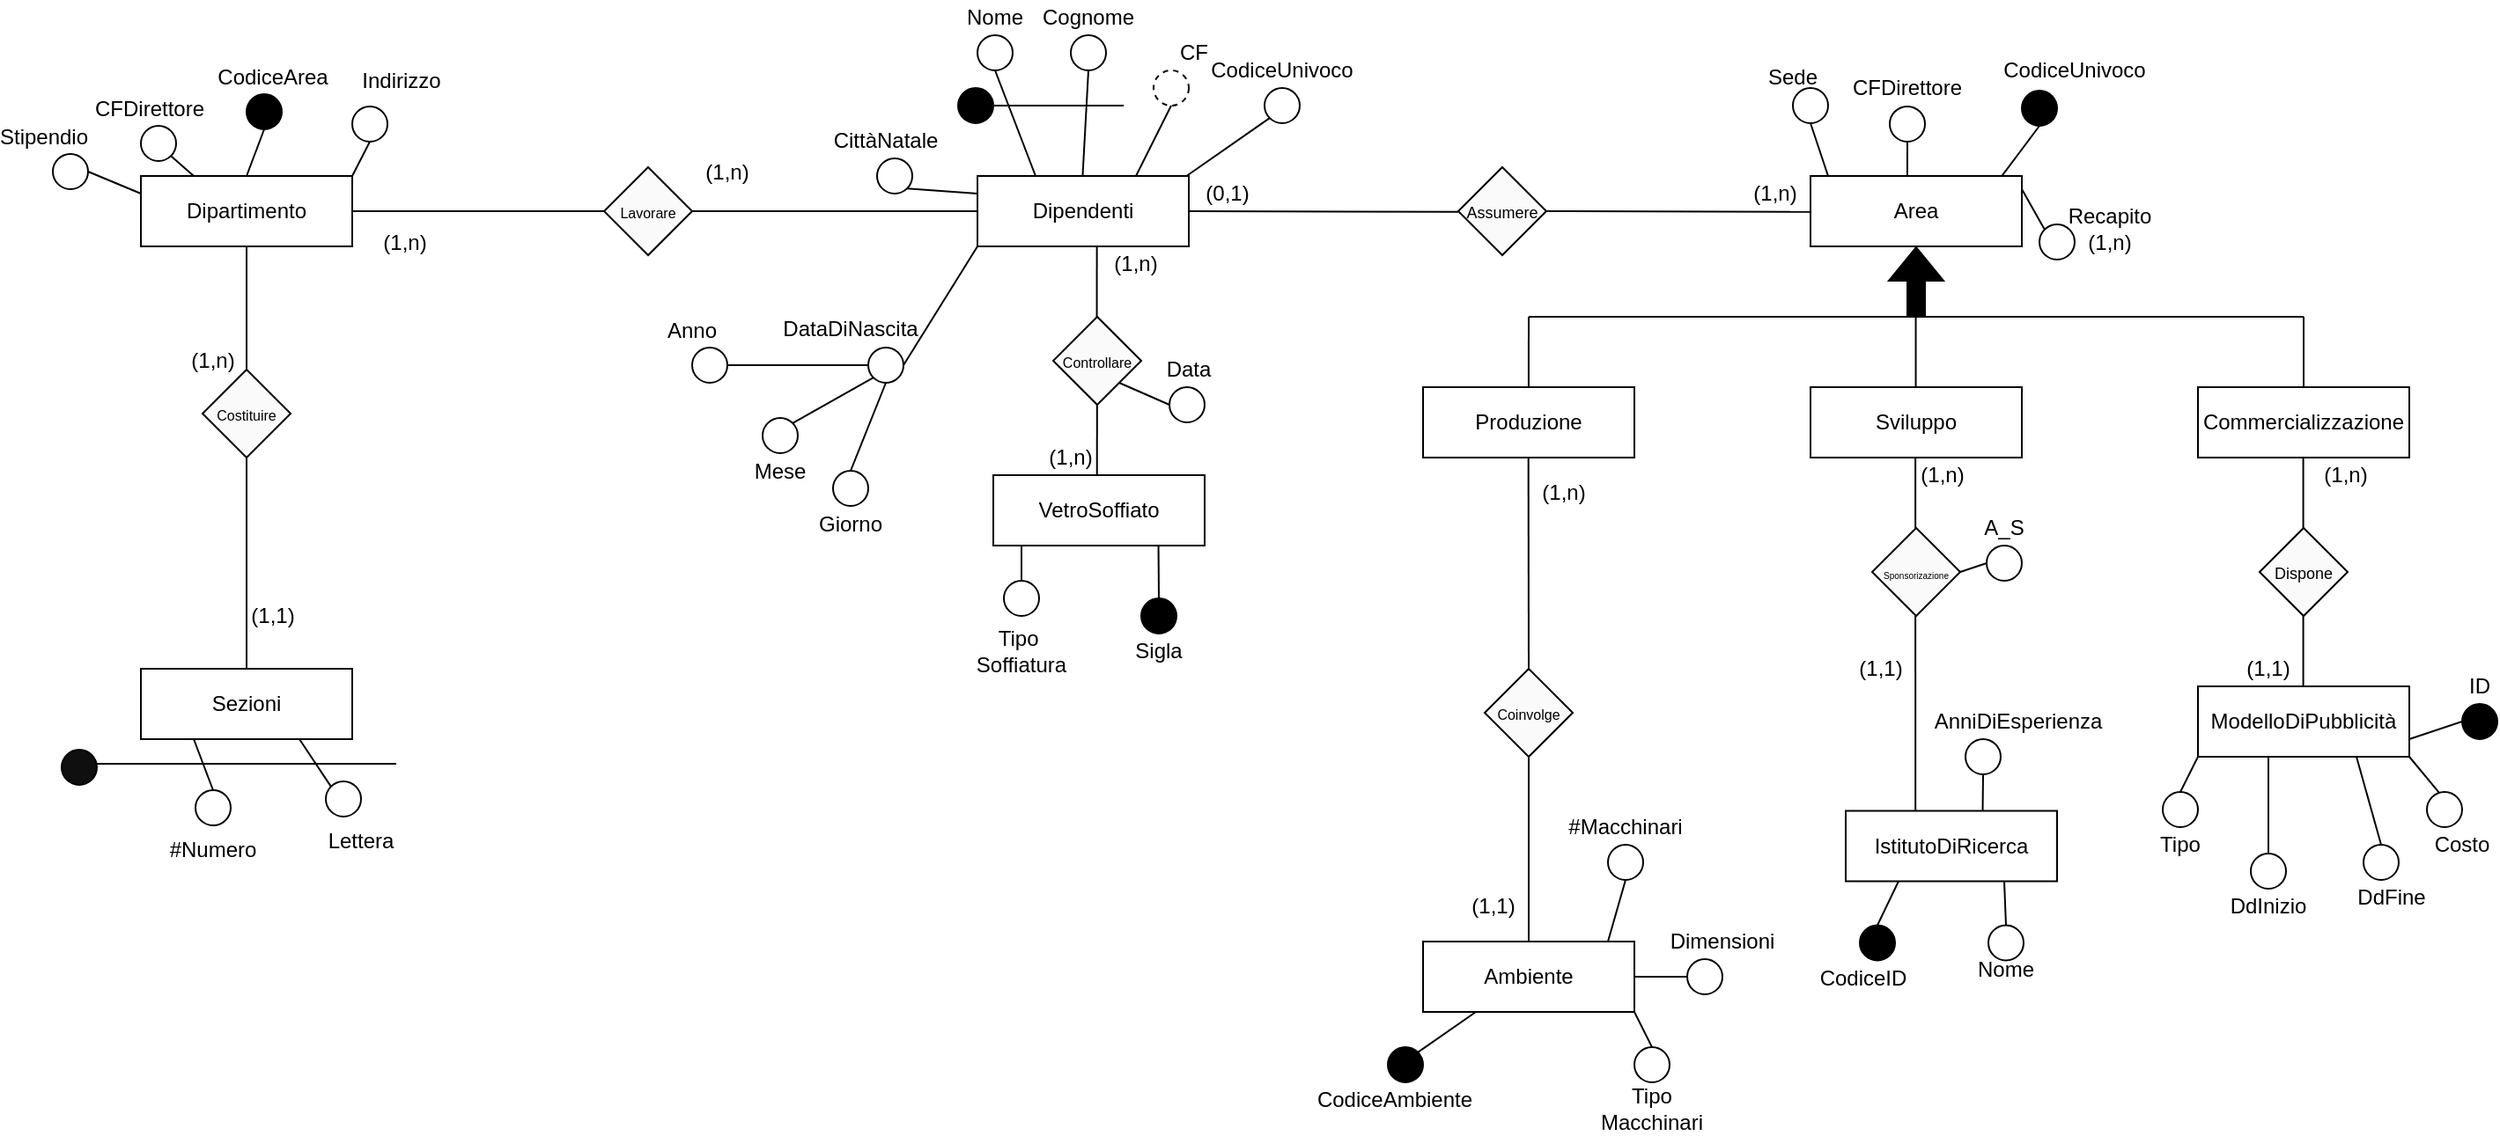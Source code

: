 <mxfile version="16.5.3" type="device"><diagram id="fbipZfaixxT9TkUEs5Yq" name="Page-1"><mxGraphModel dx="2932" dy="539" grid="1" gridSize="10" guides="1" tooltips="1" connect="1" arrows="1" fold="1" page="1" pageScale="1" pageWidth="827" pageHeight="1169" math="0" shadow="0"><root><mxCell id="0"/><mxCell id="1" parent="0"/><mxCell id="MpFW2lkKDqSgX8BJWBbx-1" value="Area" style="rounded=0;whiteSpace=wrap;html=1;" parent="1" vertex="1"><mxGeometry x="-228" y="230" width="120" height="40" as="geometry"/></mxCell><mxCell id="MpFW2lkKDqSgX8BJWBbx-2" value="" style="endArrow=none;html=1;rounded=0;exitX=0.906;exitY=-0.001;exitDx=0;exitDy=0;entryX=0.5;entryY=1;entryDx=0;entryDy=0;exitPerimeter=0;" parent="1" source="MpFW2lkKDqSgX8BJWBbx-1" target="MpFW2lkKDqSgX8BJWBbx-9" edge="1"><mxGeometry width="50" height="50" relative="1" as="geometry"><mxPoint x="-178" y="230" as="sourcePoint"/><mxPoint x="-168" y="200" as="targetPoint"/></mxGeometry></mxCell><mxCell id="MpFW2lkKDqSgX8BJWBbx-3" value="" style="endArrow=none;html=1;rounded=0;entryX=0.5;entryY=1;entryDx=0;entryDy=0;" parent="1" target="MpFW2lkKDqSgX8BJWBbx-8" edge="1"><mxGeometry width="50" height="50" relative="1" as="geometry"><mxPoint x="-218" y="230" as="sourcePoint"/><mxPoint x="-218" y="200" as="targetPoint"/></mxGeometry></mxCell><mxCell id="MpFW2lkKDqSgX8BJWBbx-8" value="" style="ellipse;whiteSpace=wrap;html=1;aspect=fixed;" parent="1" vertex="1"><mxGeometry x="-238" y="180" width="20" height="20" as="geometry"/></mxCell><mxCell id="MpFW2lkKDqSgX8BJWBbx-9" value="" style="ellipse;whiteSpace=wrap;html=1;aspect=fixed;fillColor=#000000;" parent="1" vertex="1"><mxGeometry x="-108" y="181.5" width="20" height="20" as="geometry"/></mxCell><mxCell id="MpFW2lkKDqSgX8BJWBbx-11" value="CodiceUnivoco" style="text;html=1;strokeColor=none;fillColor=none;align=center;verticalAlign=middle;whiteSpace=wrap;rounded=0;" parent="1" vertex="1"><mxGeometry x="-88" y="160" width="20" height="20" as="geometry"/></mxCell><mxCell id="MpFW2lkKDqSgX8BJWBbx-12" value="Sede" style="text;html=1;strokeColor=none;fillColor=none;align=center;verticalAlign=middle;whiteSpace=wrap;rounded=0;" parent="1" vertex="1"><mxGeometry x="-248" y="163.5" width="20" height="20" as="geometry"/></mxCell><mxCell id="MpFW2lkKDqSgX8BJWBbx-13" value="" style="shape=flexArrow;endArrow=classic;html=1;rounded=0;entryX=0.5;entryY=1;entryDx=0;entryDy=0;fillColor=#000000;" parent="1" target="MpFW2lkKDqSgX8BJWBbx-1" edge="1"><mxGeometry width="50" height="50" relative="1" as="geometry"><mxPoint x="-168" y="310" as="sourcePoint"/><mxPoint x="-98" y="260" as="targetPoint"/></mxGeometry></mxCell><mxCell id="MpFW2lkKDqSgX8BJWBbx-14" value="" style="endArrow=none;html=1;rounded=0;fillColor=#000000;" parent="1" edge="1"><mxGeometry width="50" height="50" relative="1" as="geometry"><mxPoint x="-388" y="310" as="sourcePoint"/><mxPoint x="52" y="310" as="targetPoint"/></mxGeometry></mxCell><mxCell id="MpFW2lkKDqSgX8BJWBbx-17" value="" style="endArrow=none;html=1;rounded=0;fillColor=#000000;exitX=0.5;exitY=0;exitDx=0;exitDy=0;startArrow=none;" parent="1" source="MpFW2lkKDqSgX8BJWBbx-24" edge="1"><mxGeometry width="50" height="50" relative="1" as="geometry"><mxPoint x="-388.17" y="430" as="sourcePoint"/><mxPoint x="-388.17" y="390" as="targetPoint"/></mxGeometry></mxCell><mxCell id="MpFW2lkKDqSgX8BJWBbx-18" value="" style="endArrow=none;html=1;rounded=0;fillColor=#000000;" parent="1" edge="1"><mxGeometry width="50" height="50" relative="1" as="geometry"><mxPoint x="52" y="350" as="sourcePoint"/><mxPoint x="52" y="310" as="targetPoint"/></mxGeometry></mxCell><mxCell id="MpFW2lkKDqSgX8BJWBbx-19" value="" style="endArrow=none;html=1;rounded=0;fillColor=#000000;" parent="1" edge="1"><mxGeometry width="50" height="50" relative="1" as="geometry"><mxPoint x="-168.22" y="350" as="sourcePoint"/><mxPoint x="-168.22" y="310" as="targetPoint"/></mxGeometry></mxCell><mxCell id="MpFW2lkKDqSgX8BJWBbx-20" value="Commercializzazione" style="rounded=0;whiteSpace=wrap;html=1;" parent="1" vertex="1"><mxGeometry x="-8" y="350" width="120" height="40" as="geometry"/></mxCell><mxCell id="MpFW2lkKDqSgX8BJWBbx-21" value="Sviluppo" style="rounded=0;whiteSpace=wrap;html=1;" parent="1" vertex="1"><mxGeometry x="-228" y="350" width="120" height="40" as="geometry"/></mxCell><mxCell id="MpFW2lkKDqSgX8BJWBbx-22" value="Produzione" style="rounded=0;whiteSpace=wrap;html=1;" parent="1" vertex="1"><mxGeometry x="-448" y="350" width="120" height="40" as="geometry"/></mxCell><mxCell id="MpFW2lkKDqSgX8BJWBbx-23" value="" style="endArrow=none;html=1;rounded=0;fillColor=#000000;" parent="1" edge="1"><mxGeometry width="50" height="50" relative="1" as="geometry"><mxPoint x="-388.04" y="350" as="sourcePoint"/><mxPoint x="-388" y="310" as="targetPoint"/></mxGeometry></mxCell><mxCell id="MpFW2lkKDqSgX8BJWBbx-67" value="(1,n)" style="text;html=1;strokeColor=none;fillColor=none;align=center;verticalAlign=middle;whiteSpace=wrap;rounded=0;" parent="1" vertex="1"><mxGeometry x="-378" y="400" width="20" height="20" as="geometry"/></mxCell><mxCell id="MpFW2lkKDqSgX8BJWBbx-68" value="" style="endArrow=none;html=1;rounded=0;fillColor=#000000;" parent="1" edge="1"><mxGeometry width="50" height="50" relative="1" as="geometry"><mxPoint x="-168.43" y="430" as="sourcePoint"/><mxPoint x="-168.43" y="390" as="targetPoint"/></mxGeometry></mxCell><mxCell id="MpFW2lkKDqSgX8BJWBbx-69" value="&lt;font style=&quot;font-size: 5px&quot;&gt;Sponsorizazione&lt;/font&gt;" style="rhombus;whiteSpace=wrap;html=1;fillColor=#FAFAFA;" parent="1" vertex="1"><mxGeometry x="-193" y="430" width="50" height="50" as="geometry"/></mxCell><mxCell id="MpFW2lkKDqSgX8BJWBbx-70" value="" style="endArrow=none;html=1;rounded=0;fillColor=#000000;exitX=0.33;exitY=0.004;exitDx=0;exitDy=0;exitPerimeter=0;" parent="1" source="BJ5CEYE33dWQZJCNeNjV-1" edge="1"><mxGeometry width="50" height="50" relative="1" as="geometry"><mxPoint x="-168.43" y="520" as="sourcePoint"/><mxPoint x="-168.43" y="480" as="targetPoint"/></mxGeometry></mxCell><mxCell id="MpFW2lkKDqSgX8BJWBbx-75" value="" style="ellipse;whiteSpace=wrap;html=1;aspect=fixed;" parent="1" vertex="1"><mxGeometry x="-128" y="440" width="20" height="20" as="geometry"/></mxCell><mxCell id="MpFW2lkKDqSgX8BJWBbx-76" value="A_S" style="text;html=1;strokeColor=none;fillColor=none;align=center;verticalAlign=middle;whiteSpace=wrap;rounded=0;" parent="1" vertex="1"><mxGeometry x="-128" y="420" width="20" height="20" as="geometry"/></mxCell><mxCell id="MpFW2lkKDqSgX8BJWBbx-78" value="(1,1)" style="text;html=1;strokeColor=none;fillColor=none;align=center;verticalAlign=middle;whiteSpace=wrap;rounded=0;" parent="1" vertex="1"><mxGeometry x="-198" y="500" width="20" height="20" as="geometry"/></mxCell><mxCell id="MpFW2lkKDqSgX8BJWBbx-79" value="(1,n)" style="text;html=1;strokeColor=none;fillColor=none;align=center;verticalAlign=middle;whiteSpace=wrap;rounded=0;" parent="1" vertex="1"><mxGeometry x="-163" y="390" width="20" height="20" as="geometry"/></mxCell><mxCell id="MpFW2lkKDqSgX8BJWBbx-80" value="" style="endArrow=none;html=1;rounded=0;fillColor=#000000;" parent="1" edge="1"><mxGeometry width="50" height="50" relative="1" as="geometry"><mxPoint x="51.79" y="430" as="sourcePoint"/><mxPoint x="51.79" y="390" as="targetPoint"/></mxGeometry></mxCell><mxCell id="MpFW2lkKDqSgX8BJWBbx-81" value="&lt;font style=&quot;font-size: 9px&quot;&gt;Dispone&lt;/font&gt;" style="rhombus;whiteSpace=wrap;html=1;fillColor=#FAFAFA;" parent="1" vertex="1"><mxGeometry x="27" y="430" width="50" height="50" as="geometry"/></mxCell><mxCell id="MpFW2lkKDqSgX8BJWBbx-82" value="" style="endArrow=none;html=1;rounded=0;fillColor=#000000;" parent="1" edge="1"><mxGeometry width="50" height="50" relative="1" as="geometry"><mxPoint x="51.79" y="520" as="sourcePoint"/><mxPoint x="51.79" y="480" as="targetPoint"/></mxGeometry></mxCell><mxCell id="MpFW2lkKDqSgX8BJWBbx-83" value="ModelloDiPubblicità" style="rounded=0;whiteSpace=wrap;html=1;" parent="1" vertex="1"><mxGeometry x="-8" y="520" width="120" height="40" as="geometry"/></mxCell><mxCell id="MpFW2lkKDqSgX8BJWBbx-84" value="" style="ellipse;whiteSpace=wrap;html=1;aspect=fixed;" parent="1" vertex="1"><mxGeometry x="-28" y="580" width="20" height="20" as="geometry"/></mxCell><mxCell id="MpFW2lkKDqSgX8BJWBbx-85" value="" style="ellipse;whiteSpace=wrap;html=1;aspect=fixed;" parent="1" vertex="1"><mxGeometry x="22" y="615" width="20" height="20" as="geometry"/></mxCell><mxCell id="MpFW2lkKDqSgX8BJWBbx-86" value="" style="ellipse;whiteSpace=wrap;html=1;aspect=fixed;" parent="1" vertex="1"><mxGeometry x="86" y="610" width="20" height="20" as="geometry"/></mxCell><mxCell id="MpFW2lkKDqSgX8BJWBbx-87" value="" style="ellipse;whiteSpace=wrap;html=1;aspect=fixed;" parent="1" vertex="1"><mxGeometry x="122" y="580" width="20" height="20" as="geometry"/></mxCell><mxCell id="MpFW2lkKDqSgX8BJWBbx-89" value="" style="endArrow=none;html=1;rounded=0;fillColor=#000000;entryX=0;entryY=1;entryDx=0;entryDy=0;exitX=0.5;exitY=0;exitDx=0;exitDy=0;" parent="1" edge="1"><mxGeometry width="50" height="50" relative="1" as="geometry"><mxPoint x="-18" y="580" as="sourcePoint"/><mxPoint x="-8" y="560" as="targetPoint"/></mxGeometry></mxCell><mxCell id="MpFW2lkKDqSgX8BJWBbx-90" value="" style="endArrow=none;html=1;rounded=0;fillColor=#000000;exitX=0.5;exitY=0;exitDx=0;exitDy=0;" parent="1" source="MpFW2lkKDqSgX8BJWBbx-85" edge="1"><mxGeometry width="50" height="50" relative="1" as="geometry"><mxPoint x="-8" y="590" as="sourcePoint"/><mxPoint x="32" y="560" as="targetPoint"/></mxGeometry></mxCell><mxCell id="MpFW2lkKDqSgX8BJWBbx-91" value="" style="endArrow=none;html=1;rounded=0;fillColor=#000000;entryX=0.75;entryY=1;entryDx=0;entryDy=0;exitX=0.5;exitY=0;exitDx=0;exitDy=0;" parent="1" source="MpFW2lkKDqSgX8BJWBbx-86" target="MpFW2lkKDqSgX8BJWBbx-83" edge="1"><mxGeometry width="50" height="50" relative="1" as="geometry"><mxPoint x="2" y="600" as="sourcePoint"/><mxPoint x="12" y="580" as="targetPoint"/></mxGeometry></mxCell><mxCell id="MpFW2lkKDqSgX8BJWBbx-92" value="" style="endArrow=none;html=1;rounded=0;fillColor=#000000;entryX=1;entryY=1;entryDx=0;entryDy=0;exitX=0.352;exitY=0.028;exitDx=0;exitDy=0;exitPerimeter=0;" parent="1" source="MpFW2lkKDqSgX8BJWBbx-87" target="MpFW2lkKDqSgX8BJWBbx-83" edge="1"><mxGeometry width="50" height="50" relative="1" as="geometry"><mxPoint x="12" y="610" as="sourcePoint"/><mxPoint x="22" y="590" as="targetPoint"/></mxGeometry></mxCell><mxCell id="MpFW2lkKDqSgX8BJWBbx-93" value="Tipo" style="text;html=1;strokeColor=none;fillColor=none;align=center;verticalAlign=middle;whiteSpace=wrap;rounded=0;" parent="1" vertex="1"><mxGeometry x="-28" y="600" width="20" height="20" as="geometry"/></mxCell><mxCell id="MpFW2lkKDqSgX8BJWBbx-94" value="DdInizio" style="text;html=1;strokeColor=none;fillColor=none;align=center;verticalAlign=middle;whiteSpace=wrap;rounded=0;" parent="1" vertex="1"><mxGeometry x="22" y="635" width="20" height="20" as="geometry"/></mxCell><mxCell id="MpFW2lkKDqSgX8BJWBbx-95" value="DdFine" style="text;html=1;strokeColor=none;fillColor=none;align=center;verticalAlign=middle;whiteSpace=wrap;rounded=0;" parent="1" vertex="1"><mxGeometry x="92" y="630" width="20" height="20" as="geometry"/></mxCell><mxCell id="MpFW2lkKDqSgX8BJWBbx-96" value="Costo&lt;br&gt;" style="text;html=1;strokeColor=none;fillColor=none;align=center;verticalAlign=middle;whiteSpace=wrap;rounded=0;" parent="1" vertex="1"><mxGeometry x="132" y="600" width="20" height="20" as="geometry"/></mxCell><mxCell id="MpFW2lkKDqSgX8BJWBbx-97" value="(1,n)" style="text;html=1;strokeColor=none;fillColor=none;align=center;verticalAlign=middle;whiteSpace=wrap;rounded=0;" parent="1" vertex="1"><mxGeometry x="66" y="390" width="20" height="20" as="geometry"/></mxCell><mxCell id="MpFW2lkKDqSgX8BJWBbx-98" value="(1,1)" style="text;html=1;strokeColor=none;fillColor=none;align=center;verticalAlign=middle;whiteSpace=wrap;rounded=0;" parent="1" vertex="1"><mxGeometry x="22" y="500" width="20" height="20" as="geometry"/></mxCell><mxCell id="MpFW2lkKDqSgX8BJWBbx-99" value="" style="ellipse;whiteSpace=wrap;html=1;aspect=fixed;fillColor=#000000;" parent="1" vertex="1"><mxGeometry x="142" y="530" width="20" height="20" as="geometry"/></mxCell><mxCell id="MpFW2lkKDqSgX8BJWBbx-100" value="ID" style="text;html=1;strokeColor=none;fillColor=none;align=center;verticalAlign=middle;whiteSpace=wrap;rounded=0;" parent="1" vertex="1"><mxGeometry x="142" y="510" width="20" height="20" as="geometry"/></mxCell><mxCell id="MpFW2lkKDqSgX8BJWBbx-101" value="" style="endArrow=none;html=1;rounded=0;fillColor=#000000;entryX=1;entryY=0.75;entryDx=0;entryDy=0;exitX=0;exitY=0.5;exitDx=0;exitDy=0;" parent="1" source="MpFW2lkKDqSgX8BJWBbx-99" target="MpFW2lkKDqSgX8BJWBbx-83" edge="1"><mxGeometry width="50" height="50" relative="1" as="geometry"><mxPoint x="139.04" y="590.56" as="sourcePoint"/><mxPoint x="122" y="570" as="targetPoint"/></mxGeometry></mxCell><mxCell id="MpFW2lkKDqSgX8BJWBbx-105" value="Ambiente" style="rounded=0;whiteSpace=wrap;html=1;" parent="1" vertex="1"><mxGeometry x="-448" y="665" width="120" height="40" as="geometry"/></mxCell><mxCell id="MpFW2lkKDqSgX8BJWBbx-109" value="" style="ellipse;whiteSpace=wrap;html=1;aspect=fixed;" parent="1" vertex="1"><mxGeometry x="-298" y="675" width="20" height="20" as="geometry"/></mxCell><mxCell id="MpFW2lkKDqSgX8BJWBbx-110" value="" style="ellipse;whiteSpace=wrap;html=1;aspect=fixed;" parent="1" vertex="1"><mxGeometry x="-328" y="725" width="20" height="20" as="geometry"/></mxCell><mxCell id="MpFW2lkKDqSgX8BJWBbx-111" value="" style="endArrow=none;html=1;rounded=0;fillColor=#000000;entryX=0.25;entryY=1;entryDx=0;entryDy=0;exitX=1;exitY=0;exitDx=0;exitDy=0;" parent="1" target="MpFW2lkKDqSgX8BJWBbx-105" edge="1"><mxGeometry width="50" height="50" relative="1" as="geometry"><mxPoint x="-450.929" y="727.929" as="sourcePoint"/><mxPoint x="-448.0" y="735" as="targetPoint"/></mxGeometry></mxCell><mxCell id="MpFW2lkKDqSgX8BJWBbx-113" value="" style="endArrow=none;html=1;rounded=0;fillColor=#000000;entryX=1;entryY=1;entryDx=0;entryDy=0;exitX=0.5;exitY=0;exitDx=0;exitDy=0;" parent="1" source="MpFW2lkKDqSgX8BJWBbx-110" target="MpFW2lkKDqSgX8BJWBbx-105" edge="1"><mxGeometry width="50" height="50" relative="1" as="geometry"><mxPoint x="-430.929" y="737.929" as="sourcePoint"/><mxPoint x="-398" y="725" as="targetPoint"/></mxGeometry></mxCell><mxCell id="MpFW2lkKDqSgX8BJWBbx-114" value="" style="endArrow=none;html=1;rounded=0;fillColor=#000000;entryX=1;entryY=0.5;entryDx=0;entryDy=0;exitX=0;exitY=0.5;exitDx=0;exitDy=0;" parent="1" source="MpFW2lkKDqSgX8BJWBbx-109" target="MpFW2lkKDqSgX8BJWBbx-105" edge="1"><mxGeometry width="50" height="50" relative="1" as="geometry"><mxPoint x="-420.929" y="747.929" as="sourcePoint"/><mxPoint x="-388" y="735" as="targetPoint"/></mxGeometry></mxCell><mxCell id="MpFW2lkKDqSgX8BJWBbx-115" value="CodiceAmbiente" style="text;html=1;strokeColor=none;fillColor=none;align=center;verticalAlign=middle;whiteSpace=wrap;rounded=0;" parent="1" vertex="1"><mxGeometry x="-474" y="745" width="20" height="20" as="geometry"/></mxCell><mxCell id="MpFW2lkKDqSgX8BJWBbx-117" value="Tipo&lt;br&gt;Macchinari" style="text;html=1;strokeColor=none;fillColor=none;align=center;verticalAlign=middle;whiteSpace=wrap;rounded=0;" parent="1" vertex="1"><mxGeometry x="-328" y="750" width="20" height="20" as="geometry"/></mxCell><mxCell id="MpFW2lkKDqSgX8BJWBbx-118" value="Dimensioni" style="text;html=1;strokeColor=none;fillColor=none;align=center;verticalAlign=middle;whiteSpace=wrap;rounded=0;" parent="1" vertex="1"><mxGeometry x="-288" y="655" width="20" height="20" as="geometry"/></mxCell><mxCell id="MpFW2lkKDqSgX8BJWBbx-126" value="" style="endArrow=none;html=1;rounded=0;fillColor=#000000;entryX=0;entryY=0.5;entryDx=0;entryDy=0;" parent="1" edge="1"><mxGeometry width="50" height="50" relative="1" as="geometry"><mxPoint x="-378" y="250" as="sourcePoint"/><mxPoint x="-228" y="250.34" as="targetPoint"/></mxGeometry></mxCell><mxCell id="MpFW2lkKDqSgX8BJWBbx-131" value="VetroSoffiato" style="rounded=0;whiteSpace=wrap;html=1;" parent="1" vertex="1"><mxGeometry x="-692" y="400" width="120" height="40" as="geometry"/></mxCell><mxCell id="MpFW2lkKDqSgX8BJWBbx-133" value="" style="ellipse;whiteSpace=wrap;html=1;aspect=fixed;" parent="1" vertex="1"><mxGeometry x="-686" y="460" width="20" height="20" as="geometry"/></mxCell><mxCell id="MpFW2lkKDqSgX8BJWBbx-134" value="" style="ellipse;whiteSpace=wrap;html=1;aspect=fixed;fillColor=#000000;" parent="1" vertex="1"><mxGeometry x="-608" y="470" width="20" height="20" as="geometry"/></mxCell><mxCell id="MpFW2lkKDqSgX8BJWBbx-136" value="Sigla" style="text;html=1;strokeColor=none;fillColor=none;align=center;verticalAlign=middle;whiteSpace=wrap;rounded=0;" parent="1" vertex="1"><mxGeometry x="-608" y="490" width="20" height="20" as="geometry"/></mxCell><mxCell id="MpFW2lkKDqSgX8BJWBbx-137" value="Tipo&amp;nbsp;&lt;br&gt;Soffiatura" style="text;html=1;strokeColor=none;fillColor=none;align=center;verticalAlign=middle;whiteSpace=wrap;rounded=0;" parent="1" vertex="1"><mxGeometry x="-686" y="490" width="20" height="20" as="geometry"/></mxCell><mxCell id="MpFW2lkKDqSgX8BJWBbx-139" value="" style="endArrow=none;html=1;rounded=0;fillColor=#000000;exitX=0.5;exitY=0;exitDx=0;exitDy=0;" parent="1" source="MpFW2lkKDqSgX8BJWBbx-133" edge="1"><mxGeometry width="50" height="50" relative="1" as="geometry"><mxPoint x="-588" y="480" as="sourcePoint"/><mxPoint x="-676" y="440" as="targetPoint"/></mxGeometry></mxCell><mxCell id="MpFW2lkKDqSgX8BJWBbx-140" value="" style="ellipse;whiteSpace=wrap;html=1;aspect=fixed;" parent="1" vertex="1"><mxGeometry x="-183" y="190.48" width="20" height="20" as="geometry"/></mxCell><mxCell id="MpFW2lkKDqSgX8BJWBbx-141" value="CFDirettore" style="text;html=1;strokeColor=none;fillColor=none;align=center;verticalAlign=middle;whiteSpace=wrap;rounded=0;" parent="1" vertex="1"><mxGeometry x="-183" y="170.48" width="20" height="20" as="geometry"/></mxCell><mxCell id="MpFW2lkKDqSgX8BJWBbx-142" value="" style="endArrow=none;html=1;rounded=0;fillColor=#000000;exitX=0.458;exitY=-0.002;exitDx=0;exitDy=0;entryX=0.5;entryY=1;entryDx=0;entryDy=0;exitPerimeter=0;" parent="1" source="MpFW2lkKDqSgX8BJWBbx-1" target="MpFW2lkKDqSgX8BJWBbx-140" edge="1"><mxGeometry width="50" height="50" relative="1" as="geometry"><mxPoint x="-172.96" y="230.52" as="sourcePoint"/><mxPoint x="-443" y="160.48" as="targetPoint"/></mxGeometry></mxCell><mxCell id="MpFW2lkKDqSgX8BJWBbx-152" value="" style="ellipse;whiteSpace=wrap;html=1;aspect=fixed;" parent="1" vertex="1"><mxGeometry x="-98" y="257.5" width="20" height="20" as="geometry"/></mxCell><mxCell id="MpFW2lkKDqSgX8BJWBbx-154" value="Recapito&lt;br&gt;(1,n)" style="text;html=1;strokeColor=none;fillColor=none;align=center;verticalAlign=middle;whiteSpace=wrap;rounded=0;" parent="1" vertex="1"><mxGeometry x="-68" y="250" width="20" height="20" as="geometry"/></mxCell><mxCell id="MpFW2lkKDqSgX8BJWBbx-162" value="(1,n)" style="text;html=1;strokeColor=none;fillColor=none;align=center;verticalAlign=middle;whiteSpace=wrap;rounded=0;" parent="1" vertex="1"><mxGeometry x="-258" y="230" width="20" height="20" as="geometry"/></mxCell><mxCell id="MpFW2lkKDqSgX8BJWBbx-167" value="&lt;font style=&quot;font-size: 9px&quot;&gt;Assumere&lt;/font&gt;" style="rhombus;whiteSpace=wrap;html=1;fillColor=#FAFAFA;" parent="1" vertex="1"><mxGeometry x="-428" y="225" width="50" height="50" as="geometry"/></mxCell><mxCell id="MpFW2lkKDqSgX8BJWBbx-168" value="Dipendenti" style="rounded=0;whiteSpace=wrap;html=1;" parent="1" vertex="1"><mxGeometry x="-701" y="230" width="120" height="40" as="geometry"/></mxCell><mxCell id="MpFW2lkKDqSgX8BJWBbx-170" value="" style="endArrow=none;html=1;rounded=0;fillColor=#000000;entryX=0;entryY=0.5;entryDx=0;entryDy=0;exitX=1;exitY=0.5;exitDx=0;exitDy=0;" parent="1" source="MpFW2lkKDqSgX8BJWBbx-168" edge="1"><mxGeometry width="50" height="50" relative="1" as="geometry"><mxPoint x="-578" y="250" as="sourcePoint"/><mxPoint x="-428" y="250.34" as="targetPoint"/></mxGeometry></mxCell><mxCell id="MpFW2lkKDqSgX8BJWBbx-172" value="" style="endArrow=none;html=1;rounded=0;fillColor=#000000;" parent="1" edge="1"><mxGeometry width="50" height="50" relative="1" as="geometry"><mxPoint x="-633.23" y="310" as="sourcePoint"/><mxPoint x="-633.19" y="270" as="targetPoint"/></mxGeometry></mxCell><mxCell id="MpFW2lkKDqSgX8BJWBbx-173" value="&lt;font style=&quot;font-size: 8px&quot;&gt;Controllare&lt;/font&gt;" style="rhombus;whiteSpace=wrap;html=1;fillColor=#FAFAFA;" parent="1" vertex="1"><mxGeometry x="-658" y="310" width="50" height="50" as="geometry"/></mxCell><mxCell id="MpFW2lkKDqSgX8BJWBbx-174" value="" style="endArrow=none;html=1;rounded=0;fillColor=#000000;" parent="1" edge="1"><mxGeometry width="50" height="50" relative="1" as="geometry"><mxPoint x="-633.13" y="400" as="sourcePoint"/><mxPoint x="-633.09" y="360" as="targetPoint"/></mxGeometry></mxCell><mxCell id="MpFW2lkKDqSgX8BJWBbx-175" value="" style="ellipse;whiteSpace=wrap;html=1;aspect=fixed;" parent="1" vertex="1"><mxGeometry x="-701" y="150" width="20" height="20" as="geometry"/></mxCell><mxCell id="MpFW2lkKDqSgX8BJWBbx-176" value="" style="ellipse;whiteSpace=wrap;html=1;aspect=fixed;" parent="1" vertex="1"><mxGeometry x="-648" y="150" width="20" height="20" as="geometry"/></mxCell><mxCell id="MpFW2lkKDqSgX8BJWBbx-177" value="" style="ellipse;whiteSpace=wrap;html=1;aspect=fixed;dashed=1;" parent="1" vertex="1"><mxGeometry x="-601" y="170" width="20" height="20" as="geometry"/></mxCell><mxCell id="MpFW2lkKDqSgX8BJWBbx-178" value="" style="endArrow=none;html=1;rounded=0;fillColor=#000000;entryX=0.5;entryY=1;entryDx=0;entryDy=0;" parent="1" target="MpFW2lkKDqSgX8BJWBbx-176" edge="1"><mxGeometry width="50" height="50" relative="1" as="geometry"><mxPoint x="-641.28" y="230" as="sourcePoint"/><mxPoint x="-641.24" y="190" as="targetPoint"/></mxGeometry></mxCell><mxCell id="MpFW2lkKDqSgX8BJWBbx-179" value="" style="endArrow=none;html=1;rounded=0;fillColor=#000000;entryX=0.5;entryY=1;entryDx=0;entryDy=0;" parent="1" target="MpFW2lkKDqSgX8BJWBbx-175" edge="1"><mxGeometry width="50" height="50" relative="1" as="geometry"><mxPoint x="-668" y="230" as="sourcePoint"/><mxPoint x="-631.13" y="280" as="targetPoint"/></mxGeometry></mxCell><mxCell id="MpFW2lkKDqSgX8BJWBbx-180" value="" style="endArrow=none;html=1;rounded=0;fillColor=#000000;entryX=0.5;entryY=1;entryDx=0;entryDy=0;exitX=0.75;exitY=0;exitDx=0;exitDy=0;" parent="1" source="MpFW2lkKDqSgX8BJWBbx-168" target="MpFW2lkKDqSgX8BJWBbx-177" edge="1"><mxGeometry width="50" height="50" relative="1" as="geometry"><mxPoint x="-621.17" y="330" as="sourcePoint"/><mxPoint x="-621.13" y="290" as="targetPoint"/></mxGeometry></mxCell><mxCell id="MpFW2lkKDqSgX8BJWBbx-181" value="Nome" style="text;html=1;strokeColor=none;fillColor=none;align=center;verticalAlign=middle;whiteSpace=wrap;rounded=0;" parent="1" vertex="1"><mxGeometry x="-701" y="130" width="20" height="20" as="geometry"/></mxCell><mxCell id="MpFW2lkKDqSgX8BJWBbx-183" value="Cognome" style="text;html=1;strokeColor=none;fillColor=none;align=center;verticalAlign=middle;whiteSpace=wrap;rounded=0;" parent="1" vertex="1"><mxGeometry x="-648" y="130" width="20" height="20" as="geometry"/></mxCell><mxCell id="MpFW2lkKDqSgX8BJWBbx-184" value="CF" style="text;html=1;strokeColor=none;fillColor=none;align=center;verticalAlign=middle;whiteSpace=wrap;rounded=0;" parent="1" vertex="1"><mxGeometry x="-588" y="150" width="20" height="20" as="geometry"/></mxCell><mxCell id="MpFW2lkKDqSgX8BJWBbx-185" value="" style="ellipse;whiteSpace=wrap;html=1;aspect=fixed;" parent="1" vertex="1"><mxGeometry x="-758" y="220" width="20" height="20" as="geometry"/></mxCell><mxCell id="MpFW2lkKDqSgX8BJWBbx-186" value="" style="ellipse;whiteSpace=wrap;html=1;aspect=fixed;" parent="1" vertex="1"><mxGeometry x="-763" y="327.5" width="20" height="20" as="geometry"/></mxCell><mxCell id="MpFW2lkKDqSgX8BJWBbx-187" value="" style="ellipse;whiteSpace=wrap;html=1;aspect=fixed;" parent="1" vertex="1"><mxGeometry x="-863" y="327.5" width="20" height="20" as="geometry"/></mxCell><mxCell id="MpFW2lkKDqSgX8BJWBbx-188" value="" style="ellipse;whiteSpace=wrap;html=1;aspect=fixed;" parent="1" vertex="1"><mxGeometry x="-823" y="367.5" width="20" height="20" as="geometry"/></mxCell><mxCell id="MpFW2lkKDqSgX8BJWBbx-189" value="" style="ellipse;whiteSpace=wrap;html=1;aspect=fixed;" parent="1" vertex="1"><mxGeometry x="-783" y="397.5" width="20" height="20" as="geometry"/></mxCell><mxCell id="MpFW2lkKDqSgX8BJWBbx-190" value="" style="endArrow=none;html=1;rounded=0;fillColor=#000000;entryX=1;entryY=1;entryDx=0;entryDy=0;exitX=0;exitY=0.25;exitDx=0;exitDy=0;" parent="1" source="MpFW2lkKDqSgX8BJWBbx-168" target="MpFW2lkKDqSgX8BJWBbx-185" edge="1"><mxGeometry width="50" height="50" relative="1" as="geometry"><mxPoint x="-714" y="250" as="sourcePoint"/><mxPoint x="-696" y="225" as="targetPoint"/></mxGeometry></mxCell><mxCell id="MpFW2lkKDqSgX8BJWBbx-191" value="" style="endArrow=none;html=1;rounded=0;fillColor=#000000;entryX=1;entryY=0.5;entryDx=0;entryDy=0;exitX=0;exitY=1;exitDx=0;exitDy=0;" parent="1" source="MpFW2lkKDqSgX8BJWBbx-168" target="MpFW2lkKDqSgX8BJWBbx-186" edge="1"><mxGeometry width="50" height="50" relative="1" as="geometry"><mxPoint x="-686" y="280" as="sourcePoint"/><mxPoint x="-705.929" y="257.071" as="targetPoint"/></mxGeometry></mxCell><mxCell id="MpFW2lkKDqSgX8BJWBbx-192" value="CittàNatale" style="text;html=1;strokeColor=none;fillColor=none;align=center;verticalAlign=middle;whiteSpace=wrap;rounded=0;" parent="1" vertex="1"><mxGeometry x="-763" y="200" width="20" height="20" as="geometry"/></mxCell><mxCell id="MpFW2lkKDqSgX8BJWBbx-193" value="DataDiNascita" style="text;html=1;strokeColor=none;fillColor=none;align=center;verticalAlign=middle;whiteSpace=wrap;rounded=0;" parent="1" vertex="1"><mxGeometry x="-783" y="307" width="20" height="20" as="geometry"/></mxCell><mxCell id="MpFW2lkKDqSgX8BJWBbx-194" value="Anno" style="text;html=1;strokeColor=none;fillColor=none;align=center;verticalAlign=middle;whiteSpace=wrap;rounded=0;" parent="1" vertex="1"><mxGeometry x="-873" y="307.5" width="20" height="20" as="geometry"/></mxCell><mxCell id="MpFW2lkKDqSgX8BJWBbx-195" value="Mese" style="text;html=1;strokeColor=none;fillColor=none;align=center;verticalAlign=middle;whiteSpace=wrap;rounded=0;" parent="1" vertex="1"><mxGeometry x="-823" y="387.5" width="20" height="20" as="geometry"/></mxCell><mxCell id="MpFW2lkKDqSgX8BJWBbx-196" value="Giorno" style="text;html=1;strokeColor=none;fillColor=none;align=center;verticalAlign=middle;whiteSpace=wrap;rounded=0;" parent="1" vertex="1"><mxGeometry x="-783" y="417.5" width="20" height="20" as="geometry"/></mxCell><mxCell id="MpFW2lkKDqSgX8BJWBbx-198" value="" style="endArrow=none;html=1;rounded=0;fillColor=#000000;entryX=1;entryY=0.5;entryDx=0;entryDy=0;" parent="1" target="MpFW2lkKDqSgX8BJWBbx-187" edge="1"><mxGeometry width="50" height="50" relative="1" as="geometry"><mxPoint x="-763" y="337.5" as="sourcePoint"/><mxPoint x="-733" y="347.5" as="targetPoint"/></mxGeometry></mxCell><mxCell id="MpFW2lkKDqSgX8BJWBbx-199" value="" style="endArrow=none;html=1;rounded=0;fillColor=#000000;entryX=1;entryY=0;entryDx=0;entryDy=0;exitX=0;exitY=1;exitDx=0;exitDy=0;" parent="1" source="MpFW2lkKDqSgX8BJWBbx-186" target="MpFW2lkKDqSgX8BJWBbx-188" edge="1"><mxGeometry width="50" height="50" relative="1" as="geometry"><mxPoint x="-686" y="347.5" as="sourcePoint"/><mxPoint x="-723" y="357.5" as="targetPoint"/></mxGeometry></mxCell><mxCell id="MpFW2lkKDqSgX8BJWBbx-200" value="" style="endArrow=none;html=1;rounded=0;fillColor=#000000;entryX=0.5;entryY=0;entryDx=0;entryDy=0;exitX=0.5;exitY=1;exitDx=0;exitDy=0;" parent="1" source="MpFW2lkKDqSgX8BJWBbx-186" target="MpFW2lkKDqSgX8BJWBbx-189" edge="1"><mxGeometry width="50" height="50" relative="1" as="geometry"><mxPoint x="-676" y="357.5" as="sourcePoint"/><mxPoint x="-713" y="367.5" as="targetPoint"/></mxGeometry></mxCell><mxCell id="MpFW2lkKDqSgX8BJWBbx-207" value="(0,1)" style="text;html=1;strokeColor=none;fillColor=none;align=center;verticalAlign=middle;whiteSpace=wrap;rounded=0;" parent="1" vertex="1"><mxGeometry x="-569" y="230" width="20" height="20" as="geometry"/></mxCell><mxCell id="MpFW2lkKDqSgX8BJWBbx-208" value="(1,n)" style="text;html=1;strokeColor=none;fillColor=none;align=center;verticalAlign=middle;whiteSpace=wrap;rounded=0;" parent="1" vertex="1"><mxGeometry x="-621" y="270" width="20" height="20" as="geometry"/></mxCell><mxCell id="MpFW2lkKDqSgX8BJWBbx-209" value="(1,n)" style="text;html=1;strokeColor=none;fillColor=none;align=center;verticalAlign=middle;whiteSpace=wrap;rounded=0;" parent="1" vertex="1"><mxGeometry x="-658" y="380" width="20" height="20" as="geometry"/></mxCell><mxCell id="MpFW2lkKDqSgX8BJWBbx-211" value="(1,1)" style="text;html=1;strokeColor=none;fillColor=none;align=center;verticalAlign=middle;whiteSpace=wrap;rounded=0;" parent="1" vertex="1"><mxGeometry x="-418" y="635" width="20" height="20" as="geometry"/></mxCell><mxCell id="37lzPYL8I00MVlcAYw7U-2" value="" style="endArrow=none;html=1;rounded=0;fillColor=#000000;exitX=0.5;exitY=0;exitDx=0;exitDy=0;" parent="1" source="MpFW2lkKDqSgX8BJWBbx-134" edge="1"><mxGeometry width="50" height="50" relative="1" as="geometry"><mxPoint x="-598.23" y="460" as="sourcePoint"/><mxPoint x="-598.23" y="440" as="targetPoint"/></mxGeometry></mxCell><mxCell id="wfa1xSnMwWElX7ON5Crc-1" value="" style="endArrow=none;html=1;rounded=0;fillColor=#000000;entryX=1;entryY=1;entryDx=0;entryDy=0;exitX=0;exitY=0.5;exitDx=0;exitDy=0;" parent="1" source="wfa1xSnMwWElX7ON5Crc-2" target="MpFW2lkKDqSgX8BJWBbx-173" edge="1"><mxGeometry width="50" height="50" relative="1" as="geometry"><mxPoint x="-598" y="370" as="sourcePoint"/><mxPoint x="-623.09" y="370" as="targetPoint"/></mxGeometry></mxCell><mxCell id="wfa1xSnMwWElX7ON5Crc-2" value="" style="ellipse;whiteSpace=wrap;html=1;aspect=fixed;" parent="1" vertex="1"><mxGeometry x="-592" y="350" width="20" height="20" as="geometry"/></mxCell><mxCell id="wfa1xSnMwWElX7ON5Crc-3" value="Data" style="text;html=1;strokeColor=none;fillColor=none;align=center;verticalAlign=middle;whiteSpace=wrap;rounded=0;" parent="1" vertex="1"><mxGeometry x="-591" y="330" width="20" height="20" as="geometry"/></mxCell><mxCell id="wfa1xSnMwWElX7ON5Crc-4" value="" style="endArrow=none;html=1;rounded=0;fillColor=#000000;exitX=0;exitY=0;exitDx=0;exitDy=0;entryX=1;entryY=1;entryDx=0;entryDy=0;" parent="1" source="MpFW2lkKDqSgX8BJWBbx-152" edge="1"><mxGeometry width="50" height="50" relative="1" as="geometry"><mxPoint x="364.929" y="255.429" as="sourcePoint"/><mxPoint x="-108" y="237.5" as="targetPoint"/></mxGeometry></mxCell><mxCell id="wfa1xSnMwWElX7ON5Crc-7" value="" style="endArrow=none;html=1;rounded=0;fillColor=#000000;entryX=0;entryY=0.5;entryDx=0;entryDy=0;exitX=1;exitY=0.5;exitDx=0;exitDy=0;" parent="1" source="MpFW2lkKDqSgX8BJWBbx-69" target="MpFW2lkKDqSgX8BJWBbx-75" edge="1"><mxGeometry width="50" height="50" relative="1" as="geometry"><mxPoint x="-98" y="400" as="sourcePoint"/><mxPoint x="-78" y="415" as="targetPoint"/></mxGeometry></mxCell><mxCell id="Sh8epHSuo-kKx1UzvyAu-1" value="" style="endArrow=none;html=1;rounded=0;exitX=0.906;exitY=-0.001;exitDx=0;exitDy=0;entryX=0;entryY=1;entryDx=0;entryDy=0;exitPerimeter=0;" parent="1" target="Sh8epHSuo-kKx1UzvyAu-2" edge="1"><mxGeometry width="50" height="50" relative="1" as="geometry"><mxPoint x="-582.28" y="230.0" as="sourcePoint"/><mxPoint x="-631" y="200.04" as="targetPoint"/></mxGeometry></mxCell><mxCell id="Sh8epHSuo-kKx1UzvyAu-2" value="" style="ellipse;whiteSpace=wrap;html=1;aspect=fixed;" parent="1" vertex="1"><mxGeometry x="-538" y="180" width="20" height="20" as="geometry"/></mxCell><mxCell id="Sh8epHSuo-kKx1UzvyAu-3" value="CodiceUnivoco" style="text;html=1;strokeColor=none;fillColor=none;align=center;verticalAlign=middle;whiteSpace=wrap;rounded=0;" parent="1" vertex="1"><mxGeometry x="-538" y="160" width="20" height="20" as="geometry"/></mxCell><mxCell id="Sh8epHSuo-kKx1UzvyAu-4" value="" style="ellipse;whiteSpace=wrap;html=1;aspect=fixed;" parent="1" vertex="1"><mxGeometry x="-343" y="610" width="20" height="20" as="geometry"/></mxCell><mxCell id="Sh8epHSuo-kKx1UzvyAu-5" value="#Macchinari" style="text;html=1;strokeColor=none;fillColor=none;align=center;verticalAlign=middle;whiteSpace=wrap;rounded=0;" parent="1" vertex="1"><mxGeometry x="-343" y="590" width="20" height="20" as="geometry"/></mxCell><mxCell id="Sh8epHSuo-kKx1UzvyAu-7" value="" style="endArrow=none;html=1;rounded=0;fillColor=#000000;entryX=0.5;entryY=1;entryDx=0;entryDy=0;exitX=0.5;exitY=0;exitDx=0;exitDy=0;" parent="1" target="Sh8epHSuo-kKx1UzvyAu-4" edge="1"><mxGeometry width="50" height="50" relative="1" as="geometry"><mxPoint x="-343" y="665" as="sourcePoint"/><mxPoint x="-333" y="715" as="targetPoint"/></mxGeometry></mxCell><mxCell id="Sh8epHSuo-kKx1UzvyAu-9" value="" style="ellipse;whiteSpace=wrap;html=1;aspect=fixed;fillColor=#000000;" parent="1" vertex="1"><mxGeometry x="-468" y="725" width="20" height="20" as="geometry"/></mxCell><mxCell id="Nyz9okEVYZ2CKHvIQw_6-12" value="" style="endArrow=none;html=1;rounded=0;fillColor=#000000;" parent="1" edge="1"><mxGeometry width="50" height="50" relative="1" as="geometry"><mxPoint x="-698" y="190" as="sourcePoint"/><mxPoint x="-618" y="190" as="targetPoint"/></mxGeometry></mxCell><mxCell id="Nyz9okEVYZ2CKHvIQw_6-13" value="" style="ellipse;whiteSpace=wrap;html=1;aspect=fixed;fillColor=#000000;" parent="1" vertex="1"><mxGeometry x="-712" y="180" width="20" height="20" as="geometry"/></mxCell><mxCell id="1ecdrsSOqO0Zey0pzyL_-1" value="Sezioni" style="rounded=0;whiteSpace=wrap;html=1;" parent="1" vertex="1"><mxGeometry x="-1176" y="510" width="120" height="40" as="geometry"/></mxCell><mxCell id="1ecdrsSOqO0Zey0pzyL_-2" value="Dipartimento" style="rounded=0;whiteSpace=wrap;html=1;" parent="1" vertex="1"><mxGeometry x="-1176" y="230" width="120" height="40" as="geometry"/></mxCell><mxCell id="1ecdrsSOqO0Zey0pzyL_-3" value="" style="ellipse;whiteSpace=wrap;html=1;aspect=fixed;" parent="1" vertex="1"><mxGeometry x="-1226" y="217.5" width="20" height="20" as="geometry"/></mxCell><mxCell id="1ecdrsSOqO0Zey0pzyL_-4" value="" style="ellipse;whiteSpace=wrap;html=1;aspect=fixed;" parent="1" vertex="1"><mxGeometry x="-1056" y="190.5" width="20" height="20" as="geometry"/></mxCell><mxCell id="1ecdrsSOqO0Zey0pzyL_-5" value="" style="ellipse;whiteSpace=wrap;html=1;aspect=fixed;" parent="1" vertex="1"><mxGeometry x="-1176" y="201.5" width="20" height="20" as="geometry"/></mxCell><mxCell id="1ecdrsSOqO0Zey0pzyL_-6" value="" style="endArrow=none;html=1;rounded=0;fillColor=#000000;entryX=1;entryY=0;entryDx=0;entryDy=0;exitX=0.5;exitY=1;exitDx=0;exitDy=0;" parent="1" source="1ecdrsSOqO0Zey0pzyL_-4" target="1ecdrsSOqO0Zey0pzyL_-2" edge="1"><mxGeometry width="50" height="50" relative="1" as="geometry"><mxPoint x="-1026" y="326.75" as="sourcePoint"/><mxPoint x="-1056" y="236.75" as="targetPoint"/></mxGeometry></mxCell><mxCell id="1ecdrsSOqO0Zey0pzyL_-7" value="" style="ellipse;whiteSpace=wrap;html=1;aspect=fixed;fillColor=#000000;" parent="1" vertex="1"><mxGeometry x="-1116" y="183.5" width="20" height="20" as="geometry"/></mxCell><mxCell id="1ecdrsSOqO0Zey0pzyL_-8" value="" style="endArrow=none;html=1;rounded=0;fillColor=#000000;exitX=0.5;exitY=1;exitDx=0;exitDy=0;entryX=0.5;entryY=0;entryDx=0;entryDy=0;" parent="1" source="1ecdrsSOqO0Zey0pzyL_-7" target="1ecdrsSOqO0Zey0pzyL_-2" edge="1"><mxGeometry width="50" height="50" relative="1" as="geometry"><mxPoint x="-1128" y="316.5" as="sourcePoint"/><mxPoint x="-1119" y="243.5" as="targetPoint"/></mxGeometry></mxCell><mxCell id="1ecdrsSOqO0Zey0pzyL_-9" value="" style="endArrow=none;html=1;rounded=0;fillColor=#000000;entryX=0;entryY=0.25;entryDx=0;entryDy=0;exitX=1;exitY=0.5;exitDx=0;exitDy=0;" parent="1" source="1ecdrsSOqO0Zey0pzyL_-3" target="1ecdrsSOqO0Zey0pzyL_-2" edge="1"><mxGeometry width="50" height="50" relative="1" as="geometry"><mxPoint x="-1196" y="244.5" as="sourcePoint"/><mxPoint x="-1174" y="237.75" as="targetPoint"/></mxGeometry></mxCell><mxCell id="1ecdrsSOqO0Zey0pzyL_-10" value="CFDirettore" style="text;html=1;strokeColor=none;fillColor=none;align=center;verticalAlign=middle;whiteSpace=wrap;rounded=0;" parent="1" vertex="1"><mxGeometry x="-1181" y="181.5" width="20" height="20" as="geometry"/></mxCell><mxCell id="1ecdrsSOqO0Zey0pzyL_-11" value="Indirizzo" style="text;html=1;strokeColor=none;fillColor=none;align=center;verticalAlign=middle;whiteSpace=wrap;rounded=0;" parent="1" vertex="1"><mxGeometry x="-1040" y="166.5" width="24" height="19" as="geometry"/></mxCell><mxCell id="1ecdrsSOqO0Zey0pzyL_-12" value="" style="endArrow=none;html=1;rounded=0;fillColor=#000000;entryX=0.25;entryY=0;entryDx=0;entryDy=0;exitX=1;exitY=1;exitDx=0;exitDy=0;" parent="1" source="1ecdrsSOqO0Zey0pzyL_-5" target="1ecdrsSOqO0Zey0pzyL_-2" edge="1"><mxGeometry width="50" height="50" relative="1" as="geometry"><mxPoint x="-1061" y="326.75" as="sourcePoint"/><mxPoint x="-1146" y="236.75" as="targetPoint"/></mxGeometry></mxCell><mxCell id="1ecdrsSOqO0Zey0pzyL_-13" value="CodiceArea" style="text;html=1;strokeColor=none;fillColor=none;align=center;verticalAlign=middle;whiteSpace=wrap;rounded=0;fontStyle=0" parent="1" vertex="1"><mxGeometry x="-1111" y="163.5" width="20" height="20" as="geometry"/></mxCell><mxCell id="1ecdrsSOqO0Zey0pzyL_-14" value="Stipendio" style="text;html=1;strokeColor=none;fillColor=none;align=center;verticalAlign=middle;whiteSpace=wrap;rounded=0;fontStyle=0" parent="1" vertex="1"><mxGeometry x="-1241" y="197.5" width="20" height="20" as="geometry"/></mxCell><mxCell id="1ecdrsSOqO0Zey0pzyL_-15" value="" style="ellipse;whiteSpace=wrap;html=1;aspect=fixed;" parent="1" vertex="1"><mxGeometry x="-1071" y="574" width="20" height="20" as="geometry"/></mxCell><mxCell id="1ecdrsSOqO0Zey0pzyL_-16" value="" style="ellipse;whiteSpace=wrap;html=1;aspect=fixed;" parent="1" vertex="1"><mxGeometry x="-1145" y="579" width="20" height="20" as="geometry"/></mxCell><mxCell id="1ecdrsSOqO0Zey0pzyL_-17" value="" style="endArrow=none;html=1;rounded=0;fillColor=#000000;exitX=0.5;exitY=0;exitDx=0;exitDy=0;entryX=0.25;entryY=1;entryDx=0;entryDy=0;" parent="1" source="1ecdrsSOqO0Zey0pzyL_-16" target="1ecdrsSOqO0Zey0pzyL_-1" edge="1"><mxGeometry width="50" height="50" relative="1" as="geometry"><mxPoint x="-1617.929" y="226.309" as="sourcePoint"/><mxPoint x="-1244.4" y="340.62" as="targetPoint"/></mxGeometry></mxCell><mxCell id="1ecdrsSOqO0Zey0pzyL_-18" value="" style="ellipse;whiteSpace=wrap;html=1;aspect=fixed;fillColor=#0F0F0F;" parent="1" vertex="1"><mxGeometry x="-1221" y="556" width="20" height="20" as="geometry"/></mxCell><mxCell id="1ecdrsSOqO0Zey0pzyL_-19" value="Lettera" style="text;html=1;strokeColor=none;fillColor=none;align=center;verticalAlign=middle;whiteSpace=wrap;rounded=0;" parent="1" vertex="1"><mxGeometry x="-1061" y="597.87" width="20" height="20" as="geometry"/></mxCell><mxCell id="1ecdrsSOqO0Zey0pzyL_-20" value="#Numero" style="text;html=1;strokeColor=none;fillColor=none;align=center;verticalAlign=middle;whiteSpace=wrap;rounded=0;" parent="1" vertex="1"><mxGeometry x="-1145" y="605.5" width="20" height="15.5" as="geometry"/></mxCell><mxCell id="1ecdrsSOqO0Zey0pzyL_-21" value="" style="endArrow=none;html=1;rounded=0;fillColor=#000000;" parent="1" edge="1"><mxGeometry width="50" height="50" relative="1" as="geometry"><mxPoint x="-1031" y="564" as="sourcePoint"/><mxPoint x="-1201" y="564" as="targetPoint"/></mxGeometry></mxCell><mxCell id="1ecdrsSOqO0Zey0pzyL_-22" value="" style="endArrow=none;html=1;rounded=0;entryX=0.5;entryY=0;entryDx=0;entryDy=0;exitX=0.5;exitY=1;exitDx=0;exitDy=0;startArrow=none;" parent="1" source="1ecdrsSOqO0Zey0pzyL_-2" target="1ecdrsSOqO0Zey0pzyL_-1" edge="1"><mxGeometry width="50" height="50" relative="1" as="geometry"><mxPoint x="-918" y="262.5" as="sourcePoint"/><mxPoint x="-1046.0" y="262.5" as="targetPoint"/></mxGeometry></mxCell><mxCell id="1ecdrsSOqO0Zey0pzyL_-23" value="&lt;font style=&quot;font-size: 8px&quot;&gt;Costituire&lt;/font&gt;" style="rhombus;whiteSpace=wrap;html=1;fillColor=#FAFAFA;" parent="1" vertex="1"><mxGeometry x="-1141" y="340" width="50" height="50" as="geometry"/></mxCell><mxCell id="1ecdrsSOqO0Zey0pzyL_-24" value="" style="endArrow=none;html=1;rounded=0;fillColor=#000000;exitX=0;exitY=0;exitDx=0;exitDy=0;entryX=0.75;entryY=1;entryDx=0;entryDy=0;" parent="1" source="1ecdrsSOqO0Zey0pzyL_-15" target="1ecdrsSOqO0Zey0pzyL_-1" edge="1"><mxGeometry width="50" height="50" relative="1" as="geometry"><mxPoint x="-1125" y="589" as="sourcePoint"/><mxPoint x="-1131" y="561" as="targetPoint"/></mxGeometry></mxCell><mxCell id="1ecdrsSOqO0Zey0pzyL_-25" value="(1,n)" style="text;html=1;strokeColor=none;fillColor=none;align=center;verticalAlign=middle;whiteSpace=wrap;rounded=0;" parent="1" vertex="1"><mxGeometry x="-1036" y="257.5" width="20" height="20" as="geometry"/></mxCell><mxCell id="1ecdrsSOqO0Zey0pzyL_-26" value="(1,n)" style="text;html=1;strokeColor=none;fillColor=none;align=center;verticalAlign=middle;whiteSpace=wrap;rounded=0;" parent="1" vertex="1"><mxGeometry x="-1145" y="325" width="20" height="20" as="geometry"/></mxCell><mxCell id="1ecdrsSOqO0Zey0pzyL_-27" value="(1,1)" style="text;html=1;strokeColor=none;fillColor=none;align=center;verticalAlign=middle;whiteSpace=wrap;rounded=0;" parent="1" vertex="1"><mxGeometry x="-1111" y="470" width="20" height="20" as="geometry"/></mxCell><mxCell id="MpFW2lkKDqSgX8BJWBbx-24" value="&lt;font style=&quot;font-size: 8px&quot;&gt;Coinvolge&lt;/font&gt;" style="rhombus;whiteSpace=wrap;html=1;fillColor=#FAFAFA;" parent="1" vertex="1"><mxGeometry x="-413" y="510" width="50" height="50" as="geometry"/></mxCell><mxCell id="1ecdrsSOqO0Zey0pzyL_-29" value="" style="endArrow=none;html=1;rounded=0;fillColor=#000000;entryX=0.5;entryY=1;entryDx=0;entryDy=0;exitX=0.5;exitY=0;exitDx=0;exitDy=0;" parent="1" source="MpFW2lkKDqSgX8BJWBbx-105" target="MpFW2lkKDqSgX8BJWBbx-24" edge="1"><mxGeometry width="50" height="50" relative="1" as="geometry"><mxPoint x="-333" y="675" as="sourcePoint"/><mxPoint x="-323" y="640" as="targetPoint"/></mxGeometry></mxCell><mxCell id="1ecdrsSOqO0Zey0pzyL_-32" value="" style="endArrow=none;html=1;rounded=0;fillColor=#000000;entryX=1;entryY=0.5;entryDx=0;entryDy=0;exitX=0;exitY=0.5;exitDx=0;exitDy=0;startArrow=none;" parent="1" source="1ecdrsSOqO0Zey0pzyL_-31" target="1ecdrsSOqO0Zey0pzyL_-2" edge="1"><mxGeometry width="50" height="50" relative="1" as="geometry"><mxPoint x="-1036" y="220.5" as="sourcePoint"/><mxPoint x="-1046" y="242.5" as="targetPoint"/></mxGeometry></mxCell><mxCell id="1ecdrsSOqO0Zey0pzyL_-31" value="&lt;font style=&quot;font-size: 8px&quot;&gt;Lavorare&lt;/font&gt;" style="rhombus;whiteSpace=wrap;html=1;fillColor=#FAFAFA;" parent="1" vertex="1"><mxGeometry x="-913" y="225" width="50" height="50" as="geometry"/></mxCell><mxCell id="1ecdrsSOqO0Zey0pzyL_-33" value="" style="endArrow=none;html=1;rounded=0;fillColor=#000000;entryX=1;entryY=0.5;entryDx=0;entryDy=0;exitX=0;exitY=0.5;exitDx=0;exitDy=0;" parent="1" source="MpFW2lkKDqSgX8BJWBbx-168" target="1ecdrsSOqO0Zey0pzyL_-31" edge="1"><mxGeometry width="50" height="50" relative="1" as="geometry"><mxPoint x="-701" y="250" as="sourcePoint"/><mxPoint x="-1056" y="252.5" as="targetPoint"/></mxGeometry></mxCell><mxCell id="1ecdrsSOqO0Zey0pzyL_-34" value="(1,n)" style="text;html=1;strokeColor=none;fillColor=none;align=center;verticalAlign=middle;whiteSpace=wrap;rounded=0;" parent="1" vertex="1"><mxGeometry x="-853" y="217.5" width="20" height="20" as="geometry"/></mxCell><mxCell id="BJ5CEYE33dWQZJCNeNjV-1" value="IstitutoDiRicerca" style="rounded=0;whiteSpace=wrap;html=1;" parent="1" vertex="1"><mxGeometry x="-208" y="590.75" width="120" height="40" as="geometry"/></mxCell><mxCell id="BJ5CEYE33dWQZJCNeNjV-2" value="" style="ellipse;whiteSpace=wrap;html=1;aspect=fixed;fillColor=#000000;" parent="1" vertex="1"><mxGeometry x="-200" y="655.75" width="20" height="20" as="geometry"/></mxCell><mxCell id="BJ5CEYE33dWQZJCNeNjV-3" value="Nome" style="text;html=1;strokeColor=none;fillColor=none;align=center;verticalAlign=middle;whiteSpace=wrap;rounded=0;" parent="1" vertex="1"><mxGeometry x="-127" y="670.75" width="20" height="20" as="geometry"/></mxCell><mxCell id="BJ5CEYE33dWQZJCNeNjV-4" value="" style="endArrow=none;html=1;rounded=0;fillColor=#000000;entryX=0.25;entryY=1;entryDx=0;entryDy=0;exitX=0.5;exitY=0;exitDx=0;exitDy=0;" parent="1" source="BJ5CEYE33dWQZJCNeNjV-2" target="BJ5CEYE33dWQZJCNeNjV-1" edge="1"><mxGeometry width="50" height="50" relative="1" as="geometry"><mxPoint x="-120" y="570.75" as="sourcePoint"/><mxPoint x="-138" y="600.75" as="targetPoint"/></mxGeometry></mxCell><mxCell id="BJ5CEYE33dWQZJCNeNjV-5" value="" style="ellipse;whiteSpace=wrap;html=1;aspect=fixed;" parent="1" vertex="1"><mxGeometry x="-127" y="655.75" width="20" height="20" as="geometry"/></mxCell><mxCell id="BJ5CEYE33dWQZJCNeNjV-6" value="" style="ellipse;whiteSpace=wrap;html=1;aspect=fixed;" parent="1" vertex="1"><mxGeometry x="-140" y="550" width="20" height="20" as="geometry"/></mxCell><mxCell id="BJ5CEYE33dWQZJCNeNjV-7" value="" style="endArrow=none;html=1;rounded=0;fillColor=#000000;entryX=0.5;entryY=1;entryDx=0;entryDy=0;exitX=0.648;exitY=0.006;exitDx=0;exitDy=0;exitPerimeter=0;" parent="1" source="BJ5CEYE33dWQZJCNeNjV-1" target="BJ5CEYE33dWQZJCNeNjV-6" edge="1"><mxGeometry width="50" height="50" relative="1" as="geometry"><mxPoint x="-130" y="590" as="sourcePoint"/><mxPoint x="-168" y="640.75" as="targetPoint"/></mxGeometry></mxCell><mxCell id="BJ5CEYE33dWQZJCNeNjV-8" value="" style="endArrow=none;html=1;rounded=0;fillColor=#000000;entryX=0.75;entryY=1;entryDx=0;entryDy=0;exitX=0.5;exitY=0;exitDx=0;exitDy=0;" parent="1" source="BJ5CEYE33dWQZJCNeNjV-5" target="BJ5CEYE33dWQZJCNeNjV-1" edge="1"><mxGeometry width="50" height="50" relative="1" as="geometry"><mxPoint x="-170" y="675.75" as="sourcePoint"/><mxPoint x="-158" y="650.75" as="targetPoint"/></mxGeometry></mxCell><mxCell id="BJ5CEYE33dWQZJCNeNjV-9" value="CodiceID" style="text;html=1;strokeColor=none;fillColor=none;align=center;verticalAlign=middle;whiteSpace=wrap;rounded=0;" parent="1" vertex="1"><mxGeometry x="-208" y="675.75" width="20" height="20" as="geometry"/></mxCell><mxCell id="BJ5CEYE33dWQZJCNeNjV-10" value="AnniDiEsperienza" style="text;html=1;strokeColor=none;fillColor=none;align=center;verticalAlign=middle;whiteSpace=wrap;rounded=0;" parent="1" vertex="1"><mxGeometry x="-120" y="530" width="20" height="20" as="geometry"/></mxCell></root></mxGraphModel></diagram></mxfile>